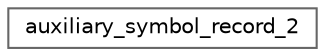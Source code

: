 digraph "Graphical Class Hierarchy"
{
 // LATEX_PDF_SIZE
  bgcolor="transparent";
  edge [fontname=Helvetica,fontsize=10,labelfontname=Helvetica,labelfontsize=10];
  node [fontname=Helvetica,fontsize=10,shape=box,height=0.2,width=0.4];
  rankdir="LR";
  Node0 [id="Node000000",label="auxiliary_symbol_record_2",height=0.2,width=0.4,color="grey40", fillcolor="white", style="filled",URL="$struct_c_o_f_f_i_1_1auxiliary__symbol__record__2.html",tooltip="PE auxiliary format 2: .bf and .ef symbols."];
}
